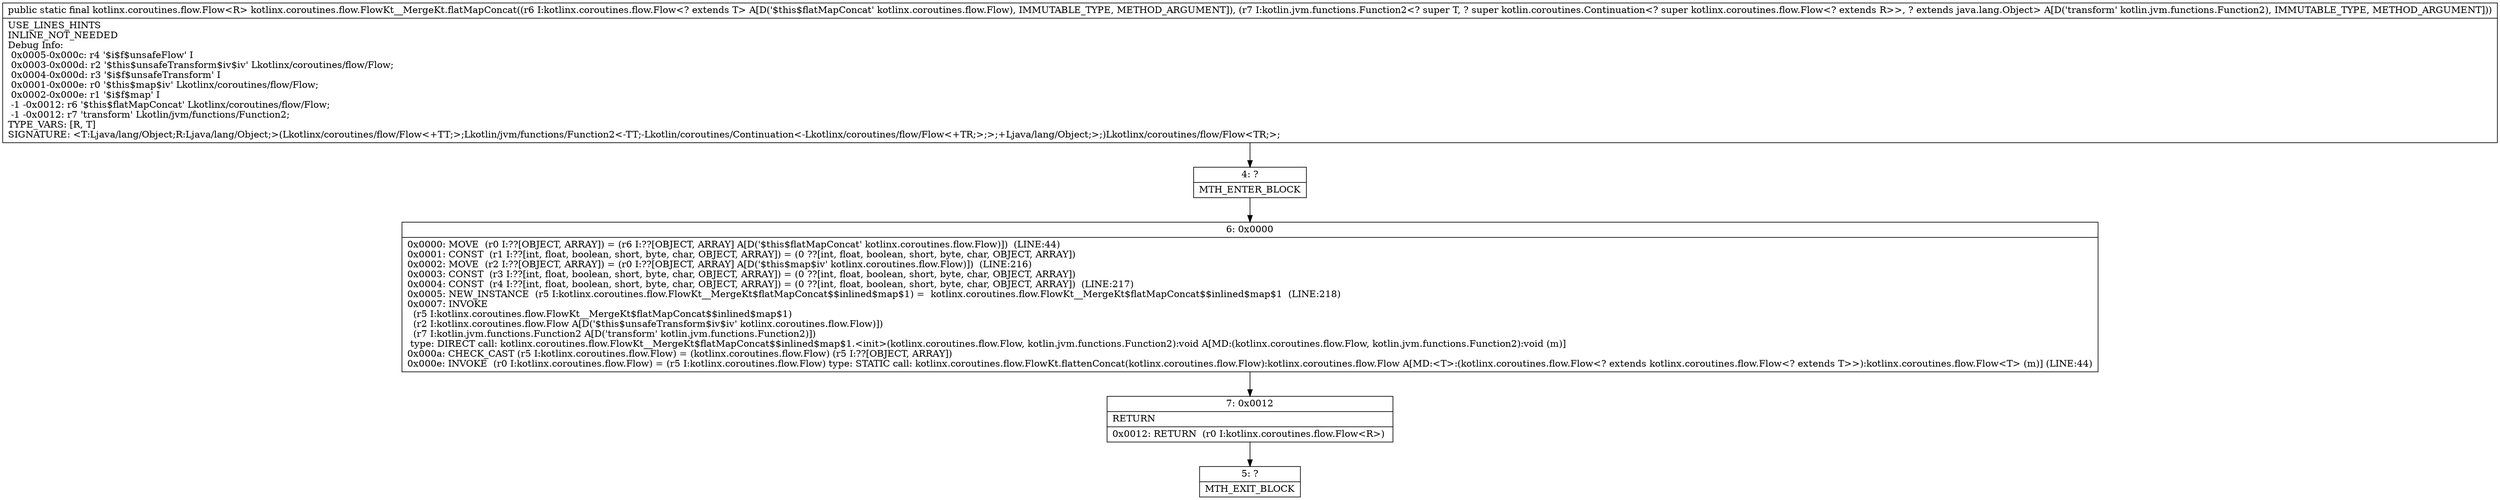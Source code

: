 digraph "CFG forkotlinx.coroutines.flow.FlowKt__MergeKt.flatMapConcat(Lkotlinx\/coroutines\/flow\/Flow;Lkotlin\/jvm\/functions\/Function2;)Lkotlinx\/coroutines\/flow\/Flow;" {
Node_4 [shape=record,label="{4\:\ ?|MTH_ENTER_BLOCK\l}"];
Node_6 [shape=record,label="{6\:\ 0x0000|0x0000: MOVE  (r0 I:??[OBJECT, ARRAY]) = (r6 I:??[OBJECT, ARRAY] A[D('$this$flatMapConcat' kotlinx.coroutines.flow.Flow)])  (LINE:44)\l0x0001: CONST  (r1 I:??[int, float, boolean, short, byte, char, OBJECT, ARRAY]) = (0 ??[int, float, boolean, short, byte, char, OBJECT, ARRAY]) \l0x0002: MOVE  (r2 I:??[OBJECT, ARRAY]) = (r0 I:??[OBJECT, ARRAY] A[D('$this$map$iv' kotlinx.coroutines.flow.Flow)])  (LINE:216)\l0x0003: CONST  (r3 I:??[int, float, boolean, short, byte, char, OBJECT, ARRAY]) = (0 ??[int, float, boolean, short, byte, char, OBJECT, ARRAY]) \l0x0004: CONST  (r4 I:??[int, float, boolean, short, byte, char, OBJECT, ARRAY]) = (0 ??[int, float, boolean, short, byte, char, OBJECT, ARRAY])  (LINE:217)\l0x0005: NEW_INSTANCE  (r5 I:kotlinx.coroutines.flow.FlowKt__MergeKt$flatMapConcat$$inlined$map$1) =  kotlinx.coroutines.flow.FlowKt__MergeKt$flatMapConcat$$inlined$map$1  (LINE:218)\l0x0007: INVOKE  \l  (r5 I:kotlinx.coroutines.flow.FlowKt__MergeKt$flatMapConcat$$inlined$map$1)\l  (r2 I:kotlinx.coroutines.flow.Flow A[D('$this$unsafeTransform$iv$iv' kotlinx.coroutines.flow.Flow)])\l  (r7 I:kotlin.jvm.functions.Function2 A[D('transform' kotlin.jvm.functions.Function2)])\l type: DIRECT call: kotlinx.coroutines.flow.FlowKt__MergeKt$flatMapConcat$$inlined$map$1.\<init\>(kotlinx.coroutines.flow.Flow, kotlin.jvm.functions.Function2):void A[MD:(kotlinx.coroutines.flow.Flow, kotlin.jvm.functions.Function2):void (m)]\l0x000a: CHECK_CAST (r5 I:kotlinx.coroutines.flow.Flow) = (kotlinx.coroutines.flow.Flow) (r5 I:??[OBJECT, ARRAY]) \l0x000e: INVOKE  (r0 I:kotlinx.coroutines.flow.Flow) = (r5 I:kotlinx.coroutines.flow.Flow) type: STATIC call: kotlinx.coroutines.flow.FlowKt.flattenConcat(kotlinx.coroutines.flow.Flow):kotlinx.coroutines.flow.Flow A[MD:\<T\>:(kotlinx.coroutines.flow.Flow\<? extends kotlinx.coroutines.flow.Flow\<? extends T\>\>):kotlinx.coroutines.flow.Flow\<T\> (m)] (LINE:44)\l}"];
Node_7 [shape=record,label="{7\:\ 0x0012|RETURN\l|0x0012: RETURN  (r0 I:kotlinx.coroutines.flow.Flow\<R\>) \l}"];
Node_5 [shape=record,label="{5\:\ ?|MTH_EXIT_BLOCK\l}"];
MethodNode[shape=record,label="{public static final kotlinx.coroutines.flow.Flow\<R\> kotlinx.coroutines.flow.FlowKt__MergeKt.flatMapConcat((r6 I:kotlinx.coroutines.flow.Flow\<? extends T\> A[D('$this$flatMapConcat' kotlinx.coroutines.flow.Flow), IMMUTABLE_TYPE, METHOD_ARGUMENT]), (r7 I:kotlin.jvm.functions.Function2\<? super T, ? super kotlin.coroutines.Continuation\<? super kotlinx.coroutines.flow.Flow\<? extends R\>\>, ? extends java.lang.Object\> A[D('transform' kotlin.jvm.functions.Function2), IMMUTABLE_TYPE, METHOD_ARGUMENT]))  | USE_LINES_HINTS\lINLINE_NOT_NEEDED\lDebug Info:\l  0x0005\-0x000c: r4 '$i$f$unsafeFlow' I\l  0x0003\-0x000d: r2 '$this$unsafeTransform$iv$iv' Lkotlinx\/coroutines\/flow\/Flow;\l  0x0004\-0x000d: r3 '$i$f$unsafeTransform' I\l  0x0001\-0x000e: r0 '$this$map$iv' Lkotlinx\/coroutines\/flow\/Flow;\l  0x0002\-0x000e: r1 '$i$f$map' I\l  \-1 \-0x0012: r6 '$this$flatMapConcat' Lkotlinx\/coroutines\/flow\/Flow;\l  \-1 \-0x0012: r7 'transform' Lkotlin\/jvm\/functions\/Function2;\lTYPE_VARS: [R, T]\lSIGNATURE: \<T:Ljava\/lang\/Object;R:Ljava\/lang\/Object;\>(Lkotlinx\/coroutines\/flow\/Flow\<+TT;\>;Lkotlin\/jvm\/functions\/Function2\<\-TT;\-Lkotlin\/coroutines\/Continuation\<\-Lkotlinx\/coroutines\/flow\/Flow\<+TR;\>;\>;+Ljava\/lang\/Object;\>;)Lkotlinx\/coroutines\/flow\/Flow\<TR;\>;\l}"];
MethodNode -> Node_4;Node_4 -> Node_6;
Node_6 -> Node_7;
Node_7 -> Node_5;
}

